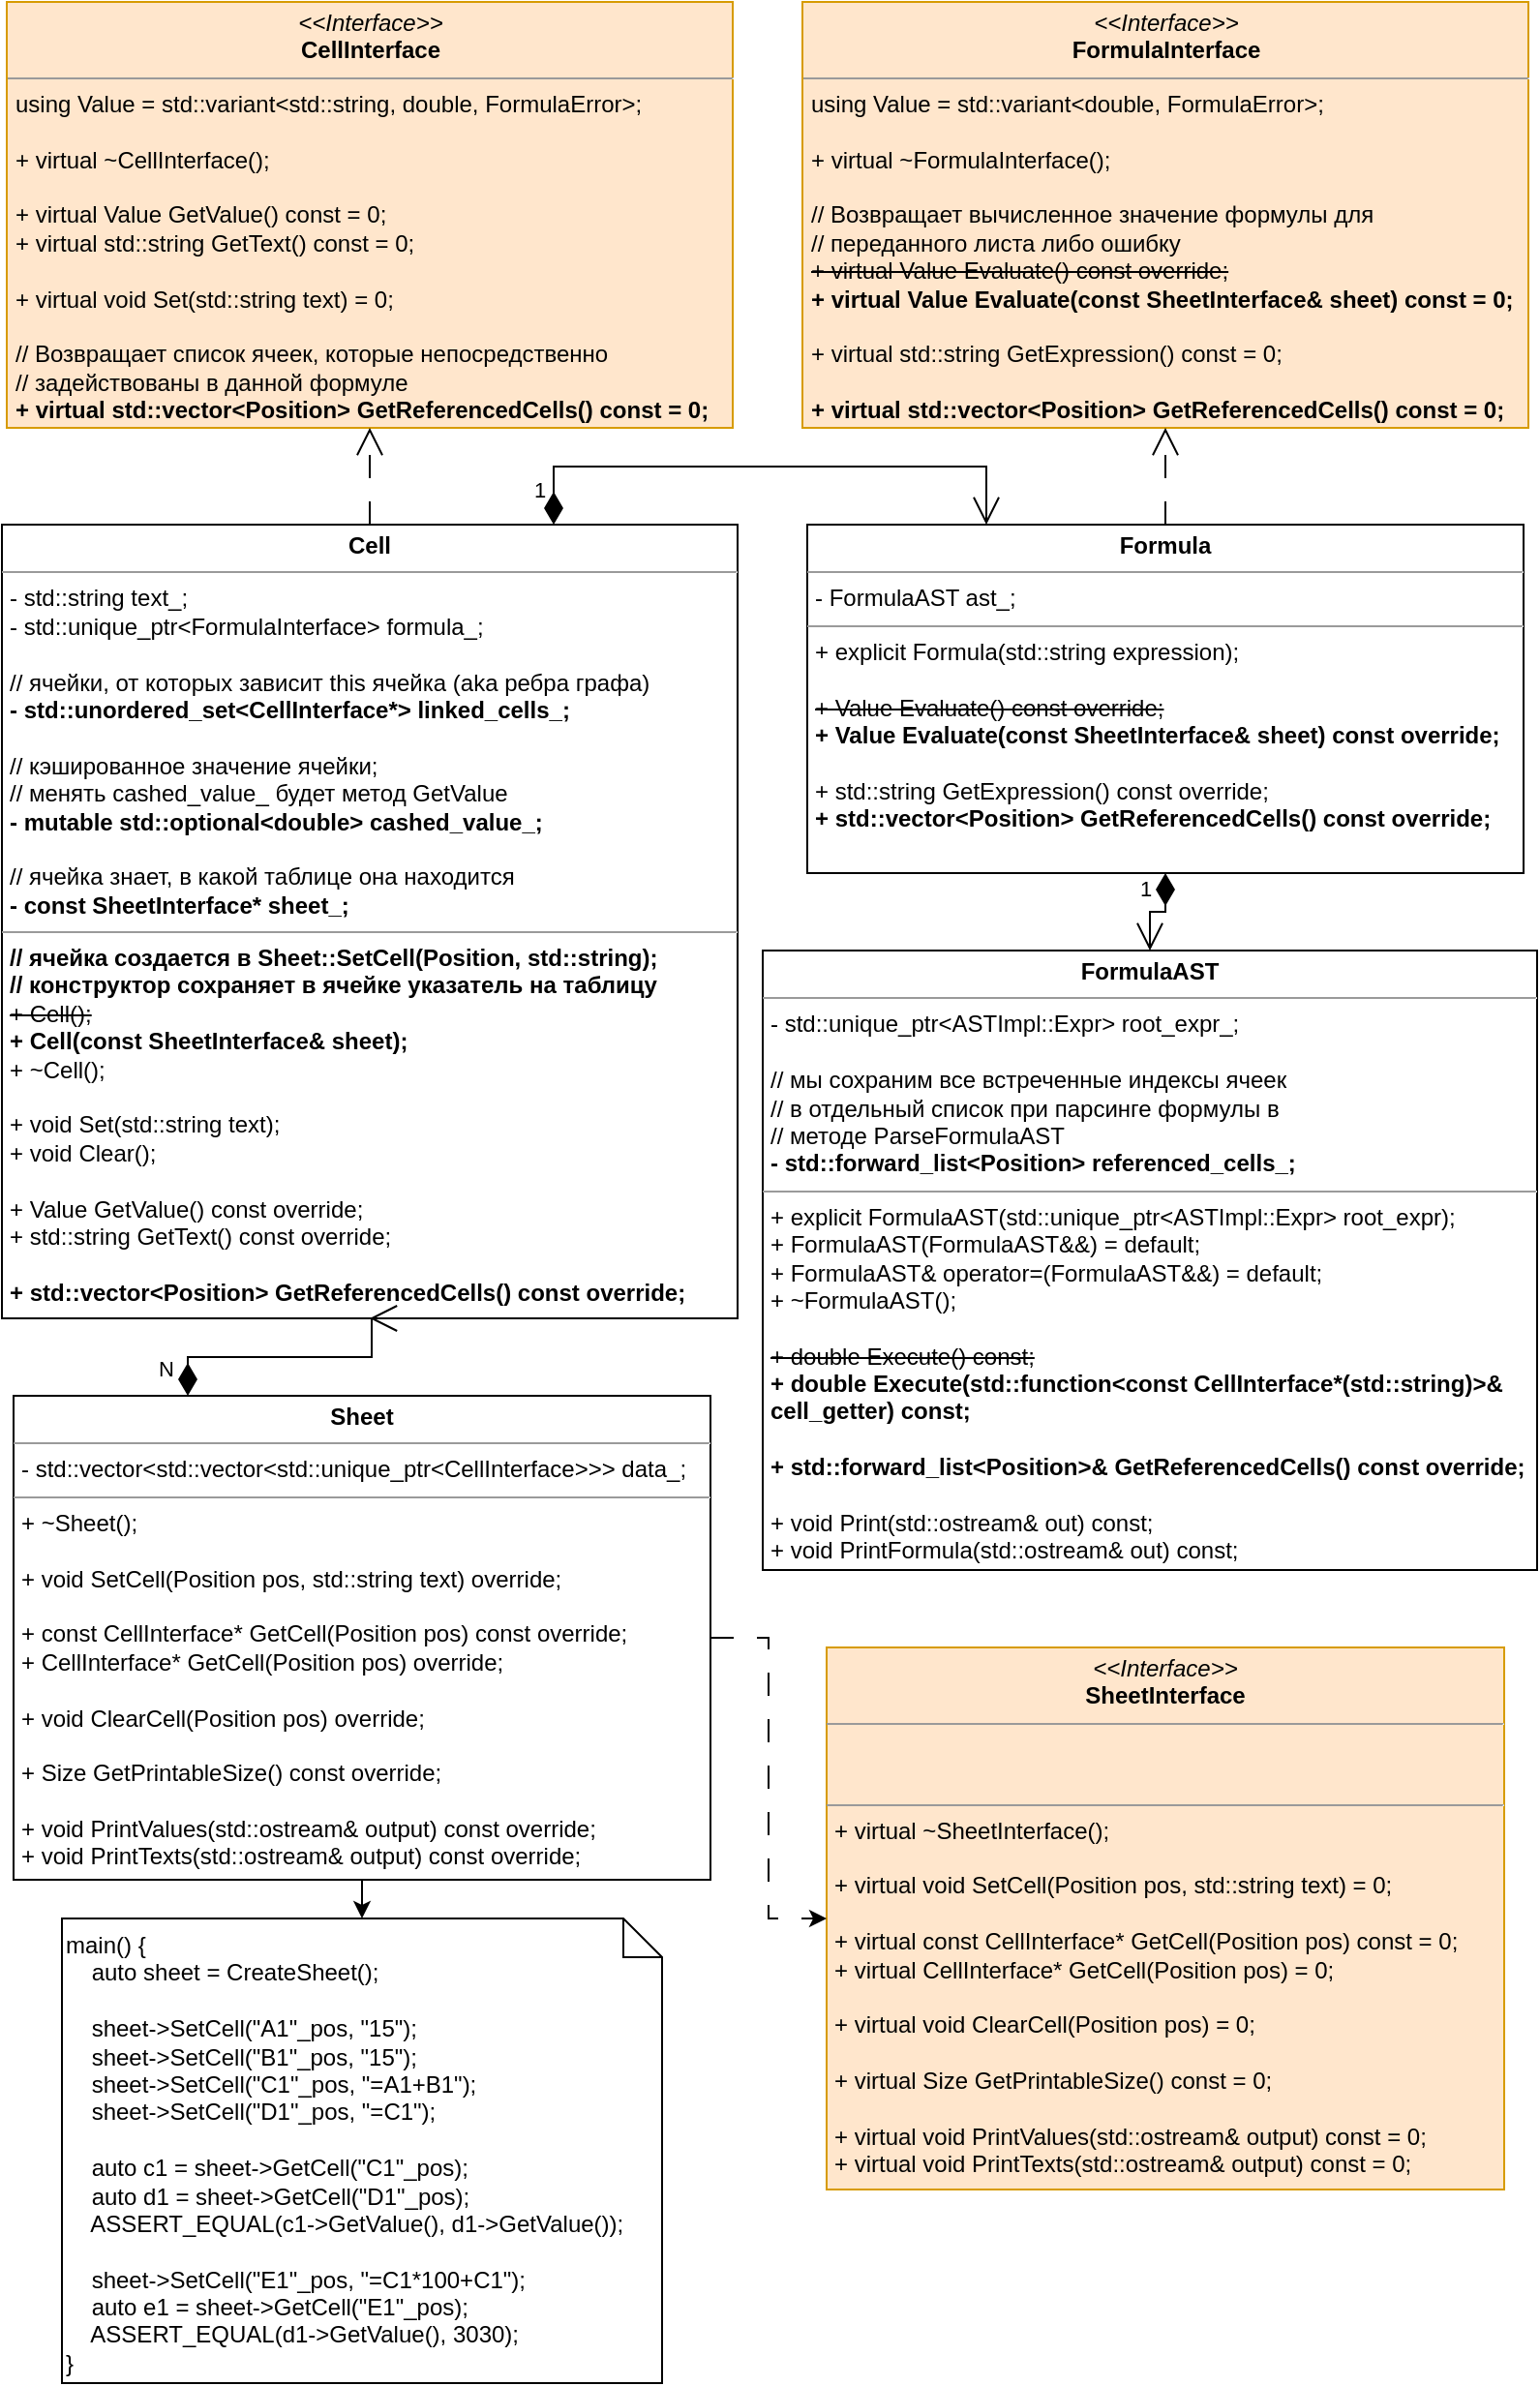 <mxfile version="21.6.8" type="device">
  <diagram id="C5RBs43oDa-KdzZeNtuy" name="Page-1">
    <mxGraphModel dx="1364" dy="843" grid="1" gridSize="10" guides="1" tooltips="1" connect="1" arrows="1" fold="1" page="1" pageScale="1" pageWidth="827" pageHeight="1169" math="0" shadow="0">
      <root>
        <mxCell id="WIyWlLk6GJQsqaUBKTNV-0" />
        <mxCell id="WIyWlLk6GJQsqaUBKTNV-1" parent="WIyWlLk6GJQsqaUBKTNV-0" />
        <mxCell id="ArL3ceh8QWtaLlTNPwX--0" value="&lt;p style=&quot;margin:0px;margin-top:4px;text-align:center;&quot;&gt;&lt;b&gt;Cell&lt;/b&gt;&lt;/p&gt;&lt;hr size=&quot;1&quot;&gt;&lt;p style=&quot;margin:0px;margin-left:4px;&quot;&gt;- std::string text_;&lt;/p&gt;&lt;p style=&quot;margin:0px;margin-left:4px;&quot;&gt;- std::unique_ptr&amp;lt;FormulaInterface&amp;gt; formula_;&lt;/p&gt;&lt;p style=&quot;margin:0px;margin-left:4px;&quot;&gt;&lt;br&gt;&lt;/p&gt;&lt;p style=&quot;margin:0px;margin-left:4px;&quot;&gt;// ячейки, от которых зависит this ячейка (aka ребра графа)&lt;/p&gt;&lt;p style=&quot;margin:0px;margin-left:4px;&quot;&gt;&lt;b&gt;- std::unordered_set&amp;lt;CellInterface*&amp;gt; linked_cells_;&lt;/b&gt;&lt;/p&gt;&lt;p style=&quot;margin:0px;margin-left:4px;&quot;&gt;&lt;br&gt;&lt;/p&gt;&lt;p style=&quot;margin:0px;margin-left:4px;&quot;&gt;// кэшированное значение ячейки;&lt;/p&gt;&lt;p style=&quot;margin:0px;margin-left:4px;&quot;&gt;&lt;span style=&quot;background-color: initial;&quot;&gt;// менять cashed_value_ будет метод GetValue&lt;/span&gt;&lt;/p&gt;&lt;p style=&quot;margin:0px;margin-left:4px;&quot;&gt;&lt;b&gt;- mutable std::optional&amp;lt;double&amp;gt; cashed_value_;&lt;/b&gt;&lt;/p&gt;&lt;p style=&quot;margin:0px;margin-left:4px;&quot;&gt;&lt;br&gt;&lt;/p&gt;&lt;p style=&quot;margin:0px;margin-left:4px;&quot;&gt;// ячейка знает, в какой таблице она находится&lt;/p&gt;&lt;p style=&quot;margin:0px;margin-left:4px;&quot;&gt;&lt;b&gt;- const SheetInterface* sheet_;&lt;/b&gt;&lt;/p&gt;&lt;hr size=&quot;1&quot;&gt;&lt;p style=&quot;margin:0px;margin-left:4px;&quot;&gt;&lt;span style=&quot;background-color: initial;&quot;&gt;&lt;b&gt;// ячейка создается в Sheet::SetCell(Position, std::string);&lt;/b&gt;&lt;/span&gt;&lt;/p&gt;&lt;p style=&quot;margin:0px;margin-left:4px;&quot;&gt;&lt;span style=&quot;background-color: initial;&quot;&gt;&lt;b&gt;// конструктор сохраняет в ячейке указатель на таблицу&lt;/b&gt;&lt;/span&gt;&lt;br&gt;&lt;/p&gt;&lt;p style=&quot;margin:0px;margin-left:4px;&quot;&gt;&lt;strike style=&quot;border-color: var(--border-color);&quot;&gt;+ Cell();&lt;/strike&gt;&lt;br&gt;&lt;/p&gt;&lt;p style=&quot;margin:0px;margin-left:4px;&quot;&gt;&lt;span style=&quot;border-color: var(--border-color);&quot;&gt;&lt;b&gt;+ Cell(const SheetInterface&amp;amp; sheet);&lt;/b&gt;&lt;/span&gt;&lt;strike&gt;&lt;br&gt;&lt;/strike&gt;&lt;/p&gt;&lt;p style=&quot;margin:0px;margin-left:4px;&quot;&gt;+ ~Cell();&lt;/p&gt;&lt;p style=&quot;margin:0px;margin-left:4px;&quot;&gt;&lt;br&gt;&lt;/p&gt;&lt;p style=&quot;margin:0px;margin-left:4px;&quot;&gt;+ void Set(std::string text);&lt;/p&gt;&lt;p style=&quot;margin:0px;margin-left:4px;&quot;&gt;+ void Clear();&lt;/p&gt;&lt;p style=&quot;margin:0px;margin-left:4px;&quot;&gt;&lt;br&gt;&lt;/p&gt;&lt;p style=&quot;margin:0px;margin-left:4px;&quot;&gt;+ Value GetValue() const override;&lt;/p&gt;&lt;p style=&quot;margin:0px;margin-left:4px;&quot;&gt;+ std::string GetText() const override;&lt;/p&gt;&lt;p style=&quot;margin:0px;margin-left:4px;&quot;&gt;&lt;br&gt;&lt;/p&gt;&lt;p style=&quot;margin:0px;margin-left:4px;&quot;&gt;&lt;b&gt;+ std::vector&amp;lt;Position&amp;gt; GetReferencedCells() const override;&lt;/b&gt;&lt;/p&gt;&lt;div&gt;&lt;br&gt;&lt;/div&gt;" style="verticalAlign=top;align=left;overflow=fill;fontSize=12;fontFamily=Helvetica;html=1;whiteSpace=wrap;" parent="WIyWlLk6GJQsqaUBKTNV-1" vertex="1">
          <mxGeometry x="21" y="280" width="380" height="410" as="geometry" />
        </mxCell>
        <mxCell id="ArL3ceh8QWtaLlTNPwX--1" value="&lt;p style=&quot;margin:0px;margin-top:4px;text-align:center;&quot;&gt;&lt;i&gt;&amp;lt;&amp;lt;Interface&amp;gt;&amp;gt;&lt;/i&gt;&lt;br&gt;&lt;b&gt;CellInterface&lt;/b&gt;&lt;/p&gt;&lt;hr size=&quot;1&quot;&gt;&lt;p style=&quot;margin:0px;margin-left:4px;&quot;&gt;&lt;span style=&quot;background-color: initial;&quot;&gt;using Value = std::variant&amp;lt;std::string, double, FormulaError&amp;gt;;&lt;/span&gt;&lt;br&gt;&lt;/p&gt;&lt;p style=&quot;margin:0px;margin-left:4px;&quot;&gt;&lt;br&gt;&lt;/p&gt;&lt;p style=&quot;margin:0px;margin-left:4px;&quot;&gt;+ virtual ~CellInterface();&lt;/p&gt;&lt;p style=&quot;margin:0px;margin-left:4px;&quot;&gt;&lt;br&gt;&lt;/p&gt;&lt;p style=&quot;margin:0px;margin-left:4px;&quot;&gt;+ virtual Value GetValue() const = 0;&lt;/p&gt;&lt;p style=&quot;margin:0px;margin-left:4px;&quot;&gt;+ virtual std::string GetText() const = 0;&lt;/p&gt;&lt;p style=&quot;margin:0px;margin-left:4px;&quot;&gt;&lt;br&gt;&lt;/p&gt;&lt;p style=&quot;margin:0px;margin-left:4px;&quot;&gt;+ virtual void Set(std::string text) = 0;&lt;/p&gt;&lt;p style=&quot;margin:0px;margin-left:4px;&quot;&gt;&lt;br&gt;&lt;/p&gt;&lt;p style=&quot;margin:0px;margin-left:4px;&quot;&gt;// Возвращает список ячеек, которые непосредственно&lt;/p&gt;&lt;p style=&quot;margin:0px;margin-left:4px;&quot;&gt;// задействованы в данной формуле&lt;/p&gt;&lt;p style=&quot;margin:0px;margin-left:4px;&quot;&gt;&lt;b&gt;+ virtual std::vector&amp;lt;Position&amp;gt; GetReferencedCells() const = 0;&lt;/b&gt;&lt;/p&gt;" style="verticalAlign=top;align=left;overflow=fill;fontSize=12;fontFamily=Helvetica;html=1;whiteSpace=wrap;fillColor=#ffe6cc;strokeColor=#d79b00;" parent="WIyWlLk6GJQsqaUBKTNV-1" vertex="1">
          <mxGeometry x="23.5" y="10" width="375" height="220" as="geometry" />
        </mxCell>
        <mxCell id="ArL3ceh8QWtaLlTNPwX--3" value="&lt;p style=&quot;margin:0px;margin-top:4px;text-align:center;&quot;&gt;&lt;i&gt;&amp;lt;&amp;lt;Interface&amp;gt;&amp;gt;&lt;/i&gt;&lt;br&gt;&lt;b&gt;FormulaInterface&lt;/b&gt;&lt;/p&gt;&lt;hr size=&quot;1&quot;&gt;&lt;p style=&quot;margin:0px;margin-left:4px;&quot;&gt;&lt;/p&gt;&lt;p style=&quot;margin:0px;margin-left:4px;&quot;&gt;using Value = std::variant&amp;lt;double, FormulaError&amp;gt;;&lt;/p&gt;&lt;p style=&quot;margin:0px;margin-left:4px;&quot;&gt;&lt;br&gt;&lt;/p&gt;&lt;p style=&quot;margin:0px;margin-left:4px;&quot;&gt;+ virtual ~FormulaInterface();&lt;/p&gt;&lt;p style=&quot;margin:0px;margin-left:4px;&quot;&gt;&lt;br&gt;&lt;/p&gt;&lt;p style=&quot;margin:0px;margin-left:4px;&quot;&gt;// Возвращает вычисленное значение формулы для&lt;/p&gt;&lt;p style=&quot;margin:0px;margin-left:4px;&quot;&gt;// переданного листа либо ошибку&lt;br&gt;&lt;/p&gt;&lt;p style=&quot;margin:0px;margin-left:4px;&quot;&gt;&lt;strike&gt;+ virtual Value Evaluate() const override;&lt;/strike&gt;&lt;br&gt;&lt;/p&gt;&lt;p style=&quot;margin:0px;margin-left:4px;&quot;&gt;&lt;b&gt;+ virtual Value Evaluate(const SheetInterface&amp;amp; sheet) const = 0;&lt;/b&gt;&lt;/p&gt;&lt;p style=&quot;margin:0px;margin-left:4px;&quot;&gt;&lt;br&gt;&lt;/p&gt;&lt;p style=&quot;margin:0px;margin-left:4px;&quot;&gt;+ virtual std::string GetExpression() const = 0;&lt;/p&gt;&lt;p style=&quot;margin:0px;margin-left:4px;&quot;&gt;&lt;br&gt;&lt;/p&gt;&lt;p style=&quot;margin:0px;margin-left:4px;&quot;&gt;&lt;b&gt;+ virtual std::vector&amp;lt;Position&amp;gt; GetReferencedCells() const = 0;&lt;/b&gt;&lt;/p&gt;&lt;div&gt;&lt;br&gt;&lt;/div&gt;" style="verticalAlign=top;align=left;overflow=fill;fontSize=12;fontFamily=Helvetica;html=1;whiteSpace=wrap;enumerate=0;autosize=0;movable=1;fillStyle=auto;fillColor=#ffe6cc;strokeColor=#d79b00;" parent="WIyWlLk6GJQsqaUBKTNV-1" vertex="1">
          <mxGeometry x="434.5" y="10" width="375" height="220" as="geometry" />
        </mxCell>
        <mxCell id="ArL3ceh8QWtaLlTNPwX--4" value="&lt;p style=&quot;margin:0px;margin-top:4px;text-align:center;&quot;&gt;&lt;i&gt;&amp;lt;&amp;lt;Interface&amp;gt;&amp;gt;&lt;/i&gt;&lt;br&gt;&lt;b&gt;SheetInterface&lt;/b&gt;&lt;/p&gt;&lt;hr size=&quot;1&quot;&gt;&lt;p style=&quot;margin:0px;margin-left:4px;&quot;&gt;&lt;br&gt;&lt;br&gt;&lt;/p&gt;&lt;hr size=&quot;1&quot;&gt;&lt;p style=&quot;margin:0px;margin-left:4px;&quot;&gt;+ virtual ~SheetInterface();&lt;/p&gt;&lt;p style=&quot;margin:0px;margin-left:4px;&quot;&gt;&lt;br&gt;+ virtual void SetCell(Position pos, std::string text) = 0;&lt;/p&gt;&lt;p style=&quot;margin:0px;margin-left:4px;&quot;&gt;&lt;br&gt;&lt;/p&gt;&lt;p style=&quot;margin:0px;margin-left:4px;&quot;&gt;+ virtual const CellInterface* GetCell(Position pos) const = 0;&lt;/p&gt;&lt;p style=&quot;margin:0px;margin-left:4px;&quot;&gt;+ virtual CellInterface* GetCell(Position pos) = 0;&lt;/p&gt;&lt;p style=&quot;margin:0px;margin-left:4px;&quot;&gt;&lt;br&gt;&lt;/p&gt;&lt;p style=&quot;margin:0px;margin-left:4px;&quot;&gt;+ virtual void ClearCell(Position pos) = 0;&lt;/p&gt;&lt;p style=&quot;margin:0px;margin-left:4px;&quot;&gt;&lt;br&gt;&lt;/p&gt;&lt;p style=&quot;margin:0px;margin-left:4px;&quot;&gt;+ virtual Size GetPrintableSize() const = 0;&lt;/p&gt;&lt;p style=&quot;margin:0px;margin-left:4px;&quot;&gt;&lt;br&gt;&lt;/p&gt;&lt;p style=&quot;margin:0px;margin-left:4px;&quot;&gt;+ virtual void PrintValues(std::ostream&amp;amp; output) const = 0;&lt;/p&gt;&lt;p style=&quot;margin:0px;margin-left:4px;&quot;&gt;+ virtual void PrintTexts(std::ostream&amp;amp; output) const = 0;&lt;/p&gt;" style="verticalAlign=top;align=left;overflow=fill;fontSize=12;fontFamily=Helvetica;html=1;whiteSpace=wrap;fillColor=#ffe6cc;strokeColor=#d79b00;" parent="WIyWlLk6GJQsqaUBKTNV-1" vertex="1">
          <mxGeometry x="447" y="860" width="350" height="280" as="geometry" />
        </mxCell>
        <mxCell id="ArL3ceh8QWtaLlTNPwX--9" value="&lt;p style=&quot;margin:0px;margin-top:4px;text-align:center;&quot;&gt;&lt;b&gt;Formula&lt;/b&gt;&lt;/p&gt;&lt;hr size=&quot;1&quot;&gt;&lt;p style=&quot;margin:0px;margin-left:4px;&quot;&gt;- FormulaAST ast_;&lt;br&gt;&lt;/p&gt;&lt;hr size=&quot;1&quot;&gt;&lt;p style=&quot;margin:0px;margin-left:4px;&quot;&gt;+ explicit Formula(std::string expression);&lt;/p&gt;&lt;p style=&quot;margin:0px;margin-left:4px;&quot;&gt;&lt;br&gt;&lt;/p&gt;&lt;p style=&quot;margin:0px;margin-left:4px;&quot;&gt;&lt;strike&gt;+ Value Evaluate() const override;&lt;/strike&gt;&lt;br&gt;&lt;/p&gt;&lt;p style=&quot;margin:0px;margin-left:4px;&quot;&gt;&lt;b&gt;+ Value Evaluate(const SheetInterface&amp;amp; sheet) const override;&lt;/b&gt;&lt;/p&gt;&lt;p style=&quot;margin:0px;margin-left:4px;&quot;&gt;&lt;br&gt;&lt;/p&gt;&lt;p style=&quot;margin:0px;margin-left:4px;&quot;&gt;+ std::string GetExpression() const override;&lt;/p&gt;&lt;p style=&quot;margin:0px;margin-left:4px;&quot;&gt;&lt;b&gt;+ std::vector&amp;lt;Position&amp;gt; GetReferencedCells() const override;&lt;/b&gt;&lt;/p&gt;" style="verticalAlign=top;align=left;overflow=fill;fontSize=12;fontFamily=Helvetica;html=1;whiteSpace=wrap;" parent="WIyWlLk6GJQsqaUBKTNV-1" vertex="1">
          <mxGeometry x="437" y="280" width="370" height="180" as="geometry" />
        </mxCell>
        <mxCell id="ArL3ceh8QWtaLlTNPwX--11" value="&lt;p style=&quot;margin:0px;margin-top:4px;text-align:center;&quot;&gt;&lt;b&gt;FormulaAST&lt;/b&gt;&lt;/p&gt;&lt;hr size=&quot;1&quot;&gt;&lt;p style=&quot;border-color: var(--border-color); margin: 0px 0px 0px 4px;&quot;&gt;- std::unique_ptr&amp;lt;ASTImpl::Expr&amp;gt; root_expr_;&lt;/p&gt;&lt;p style=&quot;border-color: var(--border-color); margin: 0px 0px 0px 4px;&quot;&gt;&lt;br style=&quot;border-color: var(--border-color);&quot;&gt;&lt;/p&gt;&lt;p style=&quot;border-color: var(--border-color); margin: 0px 0px 0px 4px;&quot;&gt;// мы сохраним все встреченные индексы ячеек&lt;/p&gt;&lt;p style=&quot;border-color: var(--border-color); margin: 0px 0px 0px 4px;&quot;&gt;// в отдельный список при парсинге формулы в&lt;/p&gt;&lt;p style=&quot;border-color: var(--border-color); margin: 0px 0px 0px 4px;&quot;&gt;// методе ParseFormulaAST&lt;/p&gt;&lt;p style=&quot;border-color: var(--border-color); margin: 0px 0px 0px 4px;&quot;&gt;&lt;b&gt;- std::forward_list&amp;lt;Position&amp;gt; referenced_cells_;&lt;/b&gt;&lt;/p&gt;&lt;hr size=&quot;1&quot;&gt;&lt;p style=&quot;margin:0px;margin-left:4px;&quot;&gt;+ explicit FormulaAST(std::unique_ptr&amp;lt;ASTImpl::Expr&amp;gt; root_expr);&lt;/p&gt;&lt;p style=&quot;margin:0px;margin-left:4px;&quot;&gt;+ FormulaAST(FormulaAST&amp;amp;&amp;amp;) = default;&lt;/p&gt;&lt;p style=&quot;margin:0px;margin-left:4px;&quot;&gt;+ FormulaAST&amp;amp; operator=(FormulaAST&amp;amp;&amp;amp;) = default;&lt;/p&gt;&lt;p style=&quot;margin:0px;margin-left:4px;&quot;&gt;+ ~FormulaAST();&lt;/p&gt;&lt;p style=&quot;margin:0px;margin-left:4px;&quot;&gt;&lt;br&gt;&lt;/p&gt;&lt;p style=&quot;margin:0px;margin-left:4px;&quot;&gt;&lt;strike&gt;+ double Execute() const;&lt;/strike&gt;&lt;/p&gt;&lt;p style=&quot;margin:0px;margin-left:4px;&quot;&gt;&lt;b&gt;+ double Execute(std::function&amp;lt;const CellInterface*(std::string)&amp;gt;&amp;amp; cell_getter) const;&lt;/b&gt;&lt;br&gt;&lt;/p&gt;&lt;p style=&quot;margin:0px;margin-left:4px;&quot;&gt;&lt;b&gt;&lt;br&gt;&lt;/b&gt;&lt;/p&gt;&lt;p style=&quot;margin:0px;margin-left:4px;&quot;&gt;&lt;b style=&quot;border-color: var(--border-color);&quot;&gt;+ std::forward_list&amp;lt;Position&amp;gt;&amp;amp; GetReferencedCells() const override;&lt;/b&gt;&lt;b&gt;&lt;br&gt;&lt;/b&gt;&lt;/p&gt;&lt;p style=&quot;margin:0px;margin-left:4px;&quot;&gt;&lt;br&gt;&lt;/p&gt;&lt;p style=&quot;margin:0px;margin-left:4px;&quot;&gt;+ void Print(std::ostream&amp;amp; out) const;&lt;/p&gt;&lt;p style=&quot;margin:0px;margin-left:4px;&quot;&gt;+ void PrintFormula(std::ostream&amp;amp; out) const;&lt;/p&gt;" style="verticalAlign=top;align=left;overflow=fill;fontSize=12;fontFamily=Helvetica;html=1;whiteSpace=wrap;" parent="WIyWlLk6GJQsqaUBKTNV-1" vertex="1">
          <mxGeometry x="414" y="500" width="400" height="320" as="geometry" />
        </mxCell>
        <mxCell id="ArL3ceh8QWtaLlTNPwX--16" style="edgeStyle=orthogonalEdgeStyle;rounded=0;orthogonalLoop=1;jettySize=auto;html=1;exitX=1;exitY=0.5;exitDx=0;exitDy=0;dashed=1;dashPattern=12 12;" parent="WIyWlLk6GJQsqaUBKTNV-1" source="ArL3ceh8QWtaLlTNPwX--15" target="ArL3ceh8QWtaLlTNPwX--4" edge="1">
          <mxGeometry relative="1" as="geometry" />
        </mxCell>
        <mxCell id="ArL3ceh8QWtaLlTNPwX--187" style="edgeStyle=none;rounded=0;orthogonalLoop=1;jettySize=auto;html=1;exitX=0.5;exitY=1;exitDx=0;exitDy=0;entryX=0.5;entryY=0;entryDx=0;entryDy=0;entryPerimeter=0;strokeColor=#000000;fontColor=#1A1A1A;elbow=vertical;" parent="WIyWlLk6GJQsqaUBKTNV-1" source="ArL3ceh8QWtaLlTNPwX--15" target="ArL3ceh8QWtaLlTNPwX--28" edge="1">
          <mxGeometry relative="1" as="geometry" />
        </mxCell>
        <mxCell id="ArL3ceh8QWtaLlTNPwX--15" value="&lt;p style=&quot;margin:0px;margin-top:4px;text-align:center;&quot;&gt;&lt;b&gt;Sheet&lt;/b&gt;&lt;/p&gt;&lt;hr size=&quot;1&quot;&gt;&lt;p style=&quot;margin:0px;margin-left:4px;&quot;&gt;- std::vector&amp;lt;std::vector&amp;lt;std::unique_ptr&amp;lt;CellInterface&amp;gt;&amp;gt;&amp;gt; data_;&lt;br&gt;&lt;/p&gt;&lt;hr size=&quot;1&quot;&gt;&lt;p style=&quot;margin:0px;margin-left:4px;&quot;&gt;+ ~Sheet();&lt;/p&gt;&lt;p style=&quot;margin:0px;margin-left:4px;&quot;&gt;&lt;br&gt;&lt;/p&gt;&lt;p style=&quot;margin:0px;margin-left:4px;&quot;&gt;+ void SetCell(Position pos, std::string text) override;&lt;/p&gt;&lt;p style=&quot;margin:0px;margin-left:4px;&quot;&gt;&lt;br&gt;&lt;/p&gt;&lt;p style=&quot;margin:0px;margin-left:4px;&quot;&gt;+ const CellInterface* GetCell(Position pos) const override;&lt;/p&gt;&lt;p style=&quot;margin:0px;margin-left:4px;&quot;&gt;+ CellInterface* GetCell(Position pos) override;&lt;/p&gt;&lt;p style=&quot;margin:0px;margin-left:4px;&quot;&gt;&lt;br&gt;&lt;/p&gt;&lt;p style=&quot;margin:0px;margin-left:4px;&quot;&gt;+ void ClearCell(Position pos) override;&lt;/p&gt;&lt;p style=&quot;margin:0px;margin-left:4px;&quot;&gt;&lt;br&gt;&lt;/p&gt;&lt;p style=&quot;margin:0px;margin-left:4px;&quot;&gt;+ Size GetPrintableSize() const override;&lt;/p&gt;&lt;p style=&quot;margin:0px;margin-left:4px;&quot;&gt;&lt;br&gt;&lt;/p&gt;&lt;p style=&quot;margin:0px;margin-left:4px;&quot;&gt;+ void PrintValues(std::ostream&amp;amp; output) const override;&lt;/p&gt;&lt;p style=&quot;margin:0px;margin-left:4px;&quot;&gt;+ void PrintTexts(std::ostream&amp;amp; output) const override;&lt;/p&gt;" style="verticalAlign=top;align=left;overflow=fill;fontSize=12;fontFamily=Helvetica;html=1;whiteSpace=wrap;" parent="WIyWlLk6GJQsqaUBKTNV-1" vertex="1">
          <mxGeometry x="27" y="730" width="360" height="250" as="geometry" />
        </mxCell>
        <mxCell id="ArL3ceh8QWtaLlTNPwX--21" value="1" style="endArrow=open;html=1;endSize=12;startArrow=diamondThin;startSize=14;startFill=1;edgeStyle=orthogonalEdgeStyle;align=left;verticalAlign=bottom;rounded=0;exitX=0.5;exitY=1;exitDx=0;exitDy=0;entryX=0.5;entryY=0;entryDx=0;entryDy=0;" parent="WIyWlLk6GJQsqaUBKTNV-1" source="ArL3ceh8QWtaLlTNPwX--9" target="ArL3ceh8QWtaLlTNPwX--11" edge="1">
          <mxGeometry x="0.231" y="-9" relative="1" as="geometry">
            <mxPoint x="617" y="640" as="sourcePoint" />
            <mxPoint x="777" y="640" as="targetPoint" />
            <mxPoint x="2" y="-5" as="offset" />
          </mxGeometry>
        </mxCell>
        <mxCell id="ArL3ceh8QWtaLlTNPwX--27" value="N" style="endArrow=open;html=1;endSize=12;startArrow=diamondThin;startSize=14;startFill=1;edgeStyle=orthogonalEdgeStyle;align=left;verticalAlign=bottom;rounded=0;exitX=0.25;exitY=0;exitDx=0;exitDy=0;entryX=0.5;entryY=1;entryDx=0;entryDy=0;" parent="WIyWlLk6GJQsqaUBKTNV-1" source="ArL3ceh8QWtaLlTNPwX--15" target="ArL3ceh8QWtaLlTNPwX--0" edge="1">
          <mxGeometry x="-0.926" y="18" relative="1" as="geometry">
            <mxPoint x="537" y="720" as="sourcePoint" />
            <mxPoint x="697" y="720" as="targetPoint" />
            <Array as="points">
              <mxPoint x="117" y="710" />
              <mxPoint x="212" y="710" />
            </Array>
            <mxPoint x="1" as="offset" />
          </mxGeometry>
        </mxCell>
        <mxCell id="ArL3ceh8QWtaLlTNPwX--28" value="main() {&lt;br style=&quot;border-color: var(--border-color);&quot;&gt;&amp;nbsp; &amp;nbsp; auto sheet = CreateSheet();&lt;br style=&quot;border-color: var(--border-color);&quot;&gt;&lt;br style=&quot;border-color: var(--border-color);&quot;&gt;&amp;nbsp; &amp;nbsp; sheet-&amp;gt;SetCell(&quot;A1&quot;_pos, &quot;15&quot;);&lt;br style=&quot;border-color: var(--border-color);&quot;&gt;&amp;nbsp; &amp;nbsp; sheet-&amp;gt;SetCell(&quot;B1&quot;_pos, &quot;15&quot;);&lt;br style=&quot;border-color: var(--border-color);&quot;&gt;&amp;nbsp; &amp;nbsp; sheet-&amp;gt;SetCell(&quot;C1&quot;_pos, &quot;=A1+B1&quot;);&lt;br style=&quot;border-color: var(--border-color);&quot;&gt;&amp;nbsp; &amp;nbsp; sheet-&amp;gt;SetCell(&quot;D1&quot;_pos, &quot;=C1&quot;);&lt;br style=&quot;border-color: var(--border-color);&quot;&gt;&lt;br style=&quot;border-color: var(--border-color);&quot;&gt;&amp;nbsp; &amp;nbsp; auto c1 = sheet-&amp;gt;GetCell(&quot;C1&quot;_pos);&lt;br style=&quot;border-color: var(--border-color);&quot;&gt;&amp;nbsp; &amp;nbsp; auto d1 = sheet-&amp;gt;GetCell(&quot;D1&quot;_pos);&lt;br style=&quot;border-color: var(--border-color);&quot;&gt;&amp;nbsp; &amp;nbsp; ASSERT_EQUAL(c1-&amp;gt;GetValue(), d1-&amp;gt;GetValue());&lt;br style=&quot;border-color: var(--border-color);&quot;&gt;&lt;br style=&quot;border-color: var(--border-color);&quot;&gt;&amp;nbsp; &amp;nbsp; sheet-&amp;gt;SetCell(&quot;E1&quot;_pos, &quot;=С1*100+C1&quot;);&lt;br&gt;&amp;nbsp; &amp;nbsp; auto e1 = sheet-&amp;gt;GetCell(&quot;E1&quot;_pos);&lt;br style=&quot;border-color: var(--border-color);&quot;&gt;&amp;nbsp; &amp;nbsp; ASSERT_EQUAL(d1-&amp;gt;GetValue(), 3030);&lt;br style=&quot;border-color: var(--border-color);&quot;&gt;}" style="shape=note;size=20;whiteSpace=wrap;html=1;align=left;verticalAlign=top;" parent="WIyWlLk6GJQsqaUBKTNV-1" vertex="1">
          <mxGeometry x="52" y="1000" width="310" height="240" as="geometry" />
        </mxCell>
        <mxCell id="ArL3ceh8QWtaLlTNPwX--34" value="1" style="endArrow=open;html=1;endSize=12;startArrow=diamondThin;startSize=14;startFill=1;edgeStyle=orthogonalEdgeStyle;align=left;verticalAlign=bottom;rounded=0;exitX=0.75;exitY=0;exitDx=0;exitDy=0;entryX=0.25;entryY=0;entryDx=0;entryDy=0;" parent="WIyWlLk6GJQsqaUBKTNV-1" source="ArL3ceh8QWtaLlTNPwX--0" target="ArL3ceh8QWtaLlTNPwX--9" edge="1">
          <mxGeometry x="-0.935" y="13" relative="1" as="geometry">
            <mxPoint x="767" y="610" as="sourcePoint" />
            <mxPoint x="927" y="610" as="targetPoint" />
            <Array as="points">
              <mxPoint x="306" y="250" />
              <mxPoint x="530" y="250" />
            </Array>
            <mxPoint x="1" as="offset" />
          </mxGeometry>
        </mxCell>
        <mxCell id="ArL3ceh8QWtaLlTNPwX--43" value="" style="endArrow=open;endFill=1;endSize=12;html=1;rounded=0;strokeColor=#000000;fontColor=#1A1A1A;exitX=0.5;exitY=0;exitDx=0;exitDy=0;entryX=0.5;entryY=1;entryDx=0;entryDy=0;dashed=1;dashPattern=12 12;" parent="WIyWlLk6GJQsqaUBKTNV-1" source="ArL3ceh8QWtaLlTNPwX--9" target="ArL3ceh8QWtaLlTNPwX--3" edge="1">
          <mxGeometry width="160" relative="1" as="geometry">
            <mxPoint x="617" y="400" as="sourcePoint" />
            <mxPoint x="777" y="400" as="targetPoint" />
          </mxGeometry>
        </mxCell>
        <mxCell id="ArL3ceh8QWtaLlTNPwX--101" value="" style="endArrow=open;endFill=1;endSize=12;html=1;rounded=0;strokeColor=#000000;fontColor=#1A1A1A;exitX=0.5;exitY=0;exitDx=0;exitDy=0;entryX=0.5;entryY=1;entryDx=0;entryDy=0;dashed=1;dashPattern=12 12;" parent="WIyWlLk6GJQsqaUBKTNV-1" source="ArL3ceh8QWtaLlTNPwX--0" target="ArL3ceh8QWtaLlTNPwX--1" edge="1">
          <mxGeometry width="160" relative="1" as="geometry">
            <mxPoint x="196.5" y="320" as="sourcePoint" />
            <mxPoint x="196.5" y="240" as="targetPoint" />
          </mxGeometry>
        </mxCell>
      </root>
    </mxGraphModel>
  </diagram>
</mxfile>
